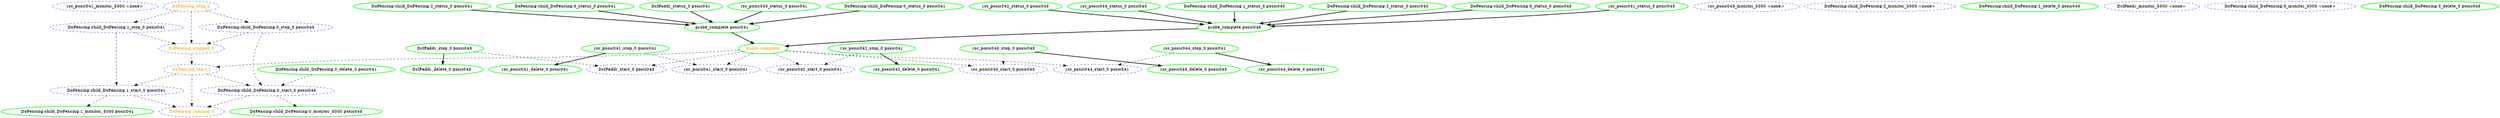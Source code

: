 digraph "g" {
	size = "30,30"
"rsc_posic041_monitor_5000 <none>" [ style="dashed" color="blue" fontcolor="black" ]
"DoFencing:child_DoFencing:0_delete_0 posic041" [ style=bold color="green" fontcolor="black" ]
"rsc_posic043_monitor_5000 <none>" [ style="dashed" color="blue" fontcolor="black" ]
"DoFencing:child_DoFencing:2_monitor_5000 <none>" [ style="dashed" color="blue" fontcolor="black" ]
"DoFencing:child_DoFencing:2_delete_0 posic043" [ style=bold color="green" fontcolor="black" ]
"DcIPaddr_monitor_5000 <none>" [ style="dashed" color="blue" fontcolor="black" ]
"DoFencing:child_DoFencing:3_monitor_5000 <none>" [ style="dashed" color="blue" fontcolor="black" ]
"DoFencing:child_DoFencing:3_delete_0 posic043" [ style=bold color="green" fontcolor="black" ]
"probe_complete" [ style=bold color="green" fontcolor="orange" ]
"probe_complete posic041" [ style=bold color="green" fontcolor="black" ]
"DcIPaddr_status_0 posic041" [ style=bold color="green" fontcolor="black" ]
"rsc_posic043_status_0 posic041" [ style=bold color="green" fontcolor="black" ]
"DoFencing:child_DoFencing:0_status_0 posic041" [ style=bold color="green" fontcolor="black" ]
"DoFencing:child_DoFencing:2_status_0 posic041" [ style=bold color="green" fontcolor="black" ]
"DoFencing:child_DoFencing:3_status_0 posic041" [ style=bold color="green" fontcolor="black" ]
"probe_complete posic043" [ style=bold color="green" fontcolor="black" ]
"rsc_posic041_status_0 posic043" [ style=bold color="green" fontcolor="black" ]
"rsc_posic042_status_0 posic043" [ style=bold color="green" fontcolor="black" ]
"rsc_posic044_status_0 posic043" [ style=bold color="green" fontcolor="black" ]
"DoFencing:child_DoFencing:1_status_0 posic043" [ style=bold color="green" fontcolor="black" ]
"DoFencing:child_DoFencing:2_status_0 posic043" [ style=bold color="green" fontcolor="black" ]
"DoFencing:child_DoFencing:3_status_0 posic043" [ style=bold color="green" fontcolor="black" ]
"DcIPaddr_stop_0 posic043" [ style=bold color="green" fontcolor="black" ]
"DcIPaddr_start_0 posic043" [ style="dashed" color="blue" fontcolor="black" ]
"DcIPaddr_delete_0 posic043" [ style=bold color="green" fontcolor="black" ]
"rsc_posic041_stop_0 posic041" [ style=bold color="green" fontcolor="black" ]
"rsc_posic041_start_0 posic041" [ style="dashed" color="blue" fontcolor="black" ]
"rsc_posic041_delete_0 posic041" [ style=bold color="green" fontcolor="black" ]
"rsc_posic042_stop_0 posic041" [ style=bold color="green" fontcolor="black" ]
"rsc_posic042_start_0 posic041" [ style="dashed" color="blue" fontcolor="black" ]
"rsc_posic042_delete_0 posic041" [ style=bold color="green" fontcolor="black" ]
"rsc_posic043_stop_0 posic043" [ style=bold color="green" fontcolor="black" ]
"rsc_posic043_start_0 posic043" [ style="dashed" color="blue" fontcolor="black" ]
"rsc_posic043_delete_0 posic043" [ style=bold color="green" fontcolor="black" ]
"rsc_posic044_start_0 posic041" [ style="dashed" color="blue" fontcolor="black" ]
"rsc_posic044_stop_0 posic041" [ style=bold color="green" fontcolor="black" ]
"rsc_posic044_delete_0 posic041" [ style=bold color="green" fontcolor="black" ]
"DoFencing:child_DoFencing:0_stop_0 posic043" [ style="dashed" color="blue" fontcolor="black" ]
"DoFencing:child_DoFencing:0_start_0 posic043" [ style="dashed" color="blue" fontcolor="black" ]
"DoFencing:child_DoFencing:0_monitor_5000 posic043" [ style=bold color="green" fontcolor="black" ]
"DoFencing:child_DoFencing:1_stop_0 posic041" [ style="dashed" color="blue" fontcolor="black" ]
"DoFencing:child_DoFencing:1_start_0 posic041" [ style="dashed" color="blue" fontcolor="black" ]
"DoFencing:child_DoFencing:1_monitor_5000 posic041" [ style=bold color="green" fontcolor="black" ]
"DoFencing_start_0" [ style="dashed" color="blue" fontcolor="orange" ]
"DoFencing_running_0" [ style="dashed" color="blue" fontcolor="orange" ]
"DoFencing_stop_0" [ style="dashed" color="blue" fontcolor="orange" ]
"DoFencing_stopped_0" [ style="dashed" color="blue" fontcolor="orange" ]
"probe_complete posic041" -> "probe_complete" [ style = bold]
"probe_complete posic043" -> "probe_complete" [ style = bold]
"DcIPaddr_status_0 posic041" -> "probe_complete posic041" [ style = bold]
"rsc_posic043_status_0 posic041" -> "probe_complete posic041" [ style = bold]
"DoFencing:child_DoFencing:0_status_0 posic041" -> "probe_complete posic041" [ style = bold]
"DoFencing:child_DoFencing:2_status_0 posic041" -> "probe_complete posic041" [ style = bold]
"DoFencing:child_DoFencing:3_status_0 posic041" -> "probe_complete posic041" [ style = bold]
"rsc_posic041_status_0 posic043" -> "probe_complete posic043" [ style = bold]
"rsc_posic042_status_0 posic043" -> "probe_complete posic043" [ style = bold]
"rsc_posic044_status_0 posic043" -> "probe_complete posic043" [ style = bold]
"DoFencing:child_DoFencing:1_status_0 posic043" -> "probe_complete posic043" [ style = bold]
"DoFencing:child_DoFencing:2_status_0 posic043" -> "probe_complete posic043" [ style = bold]
"DoFencing:child_DoFencing:3_status_0 posic043" -> "probe_complete posic043" [ style = bold]
"probe_complete" -> "DcIPaddr_start_0 posic043" [ style = dashed]
"DcIPaddr_stop_0 posic043" -> "DcIPaddr_start_0 posic043" [ style = dashed]
"DcIPaddr_stop_0 posic043" -> "DcIPaddr_delete_0 posic043" [ style = bold]
"probe_complete" -> "rsc_posic041_start_0 posic041" [ style = dashed]
"rsc_posic041_stop_0 posic041" -> "rsc_posic041_start_0 posic041" [ style = dashed]
"rsc_posic041_stop_0 posic041" -> "rsc_posic041_delete_0 posic041" [ style = bold]
"probe_complete" -> "rsc_posic042_start_0 posic041" [ style = dashed]
"rsc_posic042_stop_0 posic041" -> "rsc_posic042_start_0 posic041" [ style = dashed]
"rsc_posic042_stop_0 posic041" -> "rsc_posic042_delete_0 posic041" [ style = bold]
"probe_complete" -> "rsc_posic043_start_0 posic043" [ style = dashed]
"rsc_posic043_stop_0 posic043" -> "rsc_posic043_start_0 posic043" [ style = dashed]
"rsc_posic043_stop_0 posic043" -> "rsc_posic043_delete_0 posic043" [ style = bold]
"probe_complete" -> "rsc_posic044_start_0 posic041" [ style = dashed]
"rsc_posic044_stop_0 posic041" -> "rsc_posic044_start_0 posic041" [ style = dashed]
"rsc_posic044_stop_0 posic041" -> "rsc_posic044_delete_0 posic041" [ style = bold]
"DoFencing_stop_0" -> "DoFencing:child_DoFencing:0_stop_0 posic043" [ style = dashed]
"DoFencing:child_DoFencing:0_delete_0 posic041" -> "DoFencing:child_DoFencing:0_start_0 posic043" [ style = dashed]
"DoFencing:child_DoFencing:0_stop_0 posic043" -> "DoFencing:child_DoFencing:0_start_0 posic043" [ style = dashed]
"DoFencing_start_0" -> "DoFencing:child_DoFencing:0_start_0 posic043" [ style = dashed]
"DoFencing:child_DoFencing:0_start_0 posic043" -> "DoFencing:child_DoFencing:0_monitor_5000 posic043" [ style = dashed]
"DoFencing_stop_0" -> "DoFencing:child_DoFencing:1_stop_0 posic041" [ style = dashed]
"DoFencing:child_DoFencing:1_stop_0 posic041" -> "DoFencing:child_DoFencing:1_start_0 posic041" [ style = dashed]
"DoFencing_start_0" -> "DoFencing:child_DoFencing:1_start_0 posic041" [ style = dashed]
"DoFencing:child_DoFencing:1_start_0 posic041" -> "DoFencing:child_DoFencing:1_monitor_5000 posic041" [ style = dashed]
"probe_complete" -> "DoFencing_start_0" [ style = dashed]
"DoFencing_stopped_0" -> "DoFencing_start_0" [ style = dashed]
"DoFencing_start_0" -> "DoFencing_running_0" [ style = dashed]
"DoFencing:child_DoFencing:0_start_0 posic043" -> "DoFencing_running_0" [ style = dashed]
"DoFencing:child_DoFencing:1_start_0 posic041" -> "DoFencing_running_0" [ style = dashed]
"DoFencing_stop_0" -> "DoFencing_stopped_0" [ style = dashed]
"DoFencing:child_DoFencing:0_stop_0 posic043" -> "DoFencing_stopped_0" [ style = dashed]
"DoFencing:child_DoFencing:1_stop_0 posic041" -> "DoFencing_stopped_0" [ style = dashed]
}
